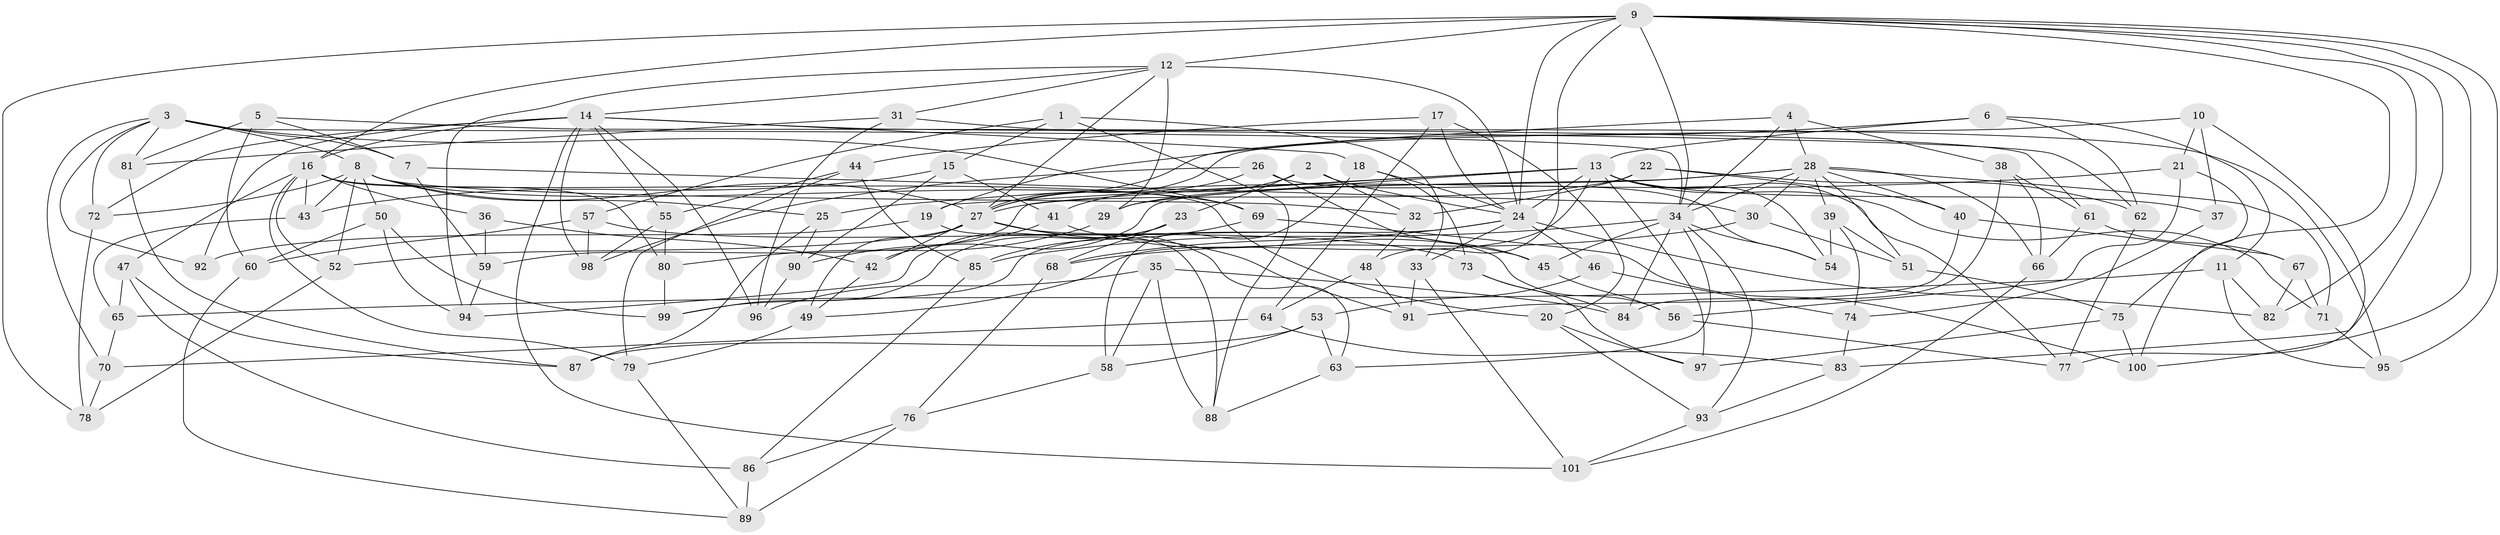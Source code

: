 // original degree distribution, {4: 1.0}
// Generated by graph-tools (version 1.1) at 2025/54/03/04/25 22:54:01]
// undirected, 101 vertices, 232 edges
graph export_dot {
  node [color=gray90,style=filled];
  1;
  2;
  3;
  4;
  5;
  6;
  7;
  8;
  9;
  10;
  11;
  12;
  13;
  14;
  15;
  16;
  17;
  18;
  19;
  20;
  21;
  22;
  23;
  24;
  25;
  26;
  27;
  28;
  29;
  30;
  31;
  32;
  33;
  34;
  35;
  36;
  37;
  38;
  39;
  40;
  41;
  42;
  43;
  44;
  45;
  46;
  47;
  48;
  49;
  50;
  51;
  52;
  53;
  54;
  55;
  56;
  57;
  58;
  59;
  60;
  61;
  62;
  63;
  64;
  65;
  66;
  67;
  68;
  69;
  70;
  71;
  72;
  73;
  74;
  75;
  76;
  77;
  78;
  79;
  80;
  81;
  82;
  83;
  84;
  85;
  86;
  87;
  88;
  89;
  90;
  91;
  92;
  93;
  94;
  95;
  96;
  97;
  98;
  99;
  100;
  101;
  1 -- 15 [weight=1.0];
  1 -- 33 [weight=1.0];
  1 -- 57 [weight=1.0];
  1 -- 88 [weight=1.0];
  2 -- 23 [weight=1.0];
  2 -- 24 [weight=1.0];
  2 -- 32 [weight=1.0];
  2 -- 41 [weight=1.0];
  3 -- 7 [weight=1.0];
  3 -- 8 [weight=2.0];
  3 -- 34 [weight=1.0];
  3 -- 69 [weight=1.0];
  3 -- 70 [weight=1.0];
  3 -- 72 [weight=1.0];
  3 -- 81 [weight=1.0];
  3 -- 92 [weight=2.0];
  4 -- 27 [weight=1.0];
  4 -- 28 [weight=1.0];
  4 -- 34 [weight=1.0];
  4 -- 38 [weight=1.0];
  5 -- 7 [weight=1.0];
  5 -- 60 [weight=1.0];
  5 -- 61 [weight=1.0];
  5 -- 81 [weight=1.0];
  6 -- 11 [weight=1.0];
  6 -- 13 [weight=1.0];
  6 -- 19 [weight=1.0];
  6 -- 62 [weight=1.0];
  7 -- 30 [weight=1.0];
  7 -- 59 [weight=1.0];
  8 -- 25 [weight=1.0];
  8 -- 27 [weight=1.0];
  8 -- 32 [weight=1.0];
  8 -- 43 [weight=1.0];
  8 -- 50 [weight=1.0];
  8 -- 52 [weight=1.0];
  8 -- 69 [weight=1.0];
  8 -- 72 [weight=1.0];
  9 -- 12 [weight=2.0];
  9 -- 16 [weight=1.0];
  9 -- 24 [weight=1.0];
  9 -- 34 [weight=1.0];
  9 -- 48 [weight=1.0];
  9 -- 75 [weight=1.0];
  9 -- 78 [weight=1.0];
  9 -- 82 [weight=1.0];
  9 -- 83 [weight=1.0];
  9 -- 95 [weight=1.0];
  9 -- 100 [weight=1.0];
  10 -- 21 [weight=1.0];
  10 -- 27 [weight=1.0];
  10 -- 37 [weight=1.0];
  10 -- 77 [weight=1.0];
  11 -- 65 [weight=1.0];
  11 -- 82 [weight=1.0];
  11 -- 95 [weight=1.0];
  12 -- 14 [weight=1.0];
  12 -- 24 [weight=1.0];
  12 -- 27 [weight=1.0];
  12 -- 29 [weight=1.0];
  12 -- 31 [weight=1.0];
  12 -- 94 [weight=1.0];
  13 -- 19 [weight=1.0];
  13 -- 24 [weight=1.0];
  13 -- 29 [weight=1.0];
  13 -- 37 [weight=2.0];
  13 -- 49 [weight=1.0];
  13 -- 54 [weight=1.0];
  13 -- 59 [weight=1.0];
  13 -- 71 [weight=1.0];
  13 -- 77 [weight=1.0];
  13 -- 97 [weight=1.0];
  14 -- 16 [weight=1.0];
  14 -- 18 [weight=1.0];
  14 -- 55 [weight=1.0];
  14 -- 62 [weight=1.0];
  14 -- 72 [weight=1.0];
  14 -- 92 [weight=1.0];
  14 -- 96 [weight=1.0];
  14 -- 98 [weight=1.0];
  14 -- 101 [weight=1.0];
  15 -- 41 [weight=1.0];
  15 -- 43 [weight=1.0];
  15 -- 90 [weight=1.0];
  16 -- 20 [weight=1.0];
  16 -- 36 [weight=2.0];
  16 -- 43 [weight=1.0];
  16 -- 47 [weight=1.0];
  16 -- 52 [weight=1.0];
  16 -- 79 [weight=1.0];
  16 -- 80 [weight=1.0];
  17 -- 20 [weight=1.0];
  17 -- 24 [weight=1.0];
  17 -- 44 [weight=1.0];
  17 -- 64 [weight=1.0];
  18 -- 24 [weight=1.0];
  18 -- 58 [weight=1.0];
  18 -- 73 [weight=1.0];
  19 -- 88 [weight=1.0];
  19 -- 92 [weight=1.0];
  20 -- 93 [weight=1.0];
  20 -- 97 [weight=1.0];
  21 -- 25 [weight=1.0];
  21 -- 56 [weight=1.0];
  21 -- 100 [weight=1.0];
  22 -- 27 [weight=1.0];
  22 -- 32 [weight=1.0];
  22 -- 40 [weight=1.0];
  22 -- 62 [weight=1.0];
  23 -- 68 [weight=1.0];
  23 -- 94 [weight=1.0];
  23 -- 99 [weight=1.0];
  24 -- 33 [weight=1.0];
  24 -- 46 [weight=2.0];
  24 -- 68 [weight=1.0];
  24 -- 82 [weight=1.0];
  24 -- 99 [weight=1.0];
  25 -- 87 [weight=1.0];
  25 -- 90 [weight=1.0];
  26 -- 27 [weight=1.0];
  26 -- 45 [weight=1.0];
  26 -- 54 [weight=1.0];
  26 -- 98 [weight=1.0];
  27 -- 42 [weight=1.0];
  27 -- 49 [weight=1.0];
  27 -- 52 [weight=1.0];
  27 -- 56 [weight=1.0];
  27 -- 63 [weight=1.0];
  27 -- 91 [weight=1.0];
  28 -- 29 [weight=1.0];
  28 -- 30 [weight=1.0];
  28 -- 34 [weight=1.0];
  28 -- 39 [weight=1.0];
  28 -- 40 [weight=1.0];
  28 -- 42 [weight=1.0];
  28 -- 51 [weight=1.0];
  28 -- 66 [weight=1.0];
  28 -- 71 [weight=1.0];
  29 -- 80 [weight=1.0];
  30 -- 51 [weight=1.0];
  30 -- 68 [weight=1.0];
  31 -- 81 [weight=1.0];
  31 -- 95 [weight=1.0];
  31 -- 96 [weight=1.0];
  32 -- 48 [weight=1.0];
  33 -- 91 [weight=1.0];
  33 -- 101 [weight=1.0];
  34 -- 45 [weight=1.0];
  34 -- 54 [weight=1.0];
  34 -- 63 [weight=1.0];
  34 -- 84 [weight=1.0];
  34 -- 85 [weight=1.0];
  34 -- 93 [weight=1.0];
  35 -- 58 [weight=1.0];
  35 -- 84 [weight=1.0];
  35 -- 88 [weight=1.0];
  35 -- 96 [weight=1.0];
  36 -- 42 [weight=1.0];
  36 -- 59 [weight=1.0];
  37 -- 74 [weight=1.0];
  38 -- 61 [weight=1.0];
  38 -- 66 [weight=1.0];
  38 -- 84 [weight=1.0];
  39 -- 51 [weight=1.0];
  39 -- 54 [weight=1.0];
  39 -- 74 [weight=1.0];
  40 -- 67 [weight=1.0];
  40 -- 91 [weight=1.0];
  41 -- 45 [weight=1.0];
  41 -- 90 [weight=1.0];
  42 -- 49 [weight=1.0];
  43 -- 65 [weight=1.0];
  44 -- 55 [weight=1.0];
  44 -- 79 [weight=1.0];
  44 -- 85 [weight=1.0];
  45 -- 56 [weight=1.0];
  46 -- 53 [weight=1.0];
  46 -- 74 [weight=1.0];
  47 -- 65 [weight=1.0];
  47 -- 86 [weight=1.0];
  47 -- 87 [weight=1.0];
  48 -- 64 [weight=1.0];
  48 -- 91 [weight=1.0];
  49 -- 79 [weight=1.0];
  50 -- 60 [weight=1.0];
  50 -- 94 [weight=1.0];
  50 -- 99 [weight=1.0];
  51 -- 75 [weight=1.0];
  52 -- 78 [weight=1.0];
  53 -- 58 [weight=1.0];
  53 -- 63 [weight=1.0];
  53 -- 87 [weight=1.0];
  55 -- 80 [weight=1.0];
  55 -- 98 [weight=1.0];
  56 -- 77 [weight=1.0];
  57 -- 60 [weight=1.0];
  57 -- 73 [weight=1.0];
  57 -- 98 [weight=1.0];
  58 -- 76 [weight=1.0];
  59 -- 94 [weight=1.0];
  60 -- 89 [weight=1.0];
  61 -- 66 [weight=1.0];
  61 -- 67 [weight=1.0];
  62 -- 77 [weight=1.0];
  63 -- 88 [weight=1.0];
  64 -- 70 [weight=1.0];
  64 -- 83 [weight=1.0];
  65 -- 70 [weight=1.0];
  66 -- 101 [weight=1.0];
  67 -- 71 [weight=1.0];
  67 -- 82 [weight=1.0];
  68 -- 76 [weight=1.0];
  69 -- 85 [weight=1.0];
  69 -- 100 [weight=1.0];
  70 -- 78 [weight=1.0];
  71 -- 95 [weight=1.0];
  72 -- 78 [weight=1.0];
  73 -- 84 [weight=1.0];
  73 -- 97 [weight=1.0];
  74 -- 83 [weight=1.0];
  75 -- 97 [weight=1.0];
  75 -- 100 [weight=1.0];
  76 -- 86 [weight=1.0];
  76 -- 89 [weight=1.0];
  79 -- 89 [weight=1.0];
  80 -- 99 [weight=1.0];
  81 -- 87 [weight=1.0];
  83 -- 93 [weight=1.0];
  85 -- 86 [weight=1.0];
  86 -- 89 [weight=1.0];
  90 -- 96 [weight=1.0];
  93 -- 101 [weight=1.0];
}
